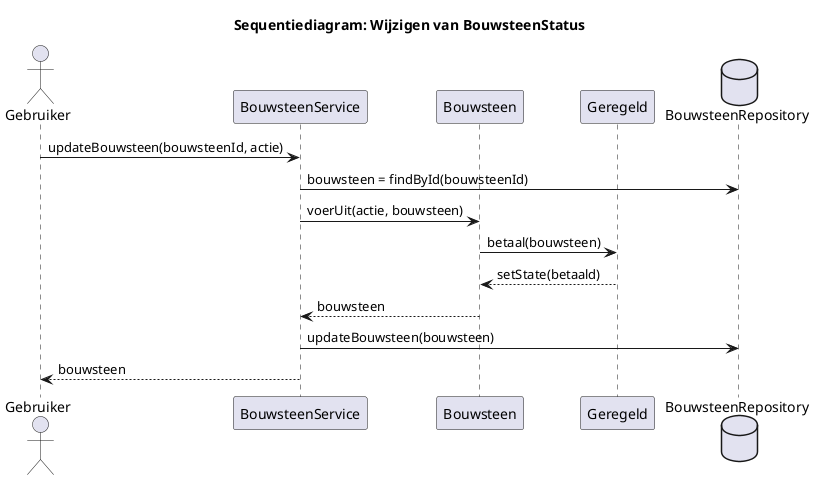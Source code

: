 @startuml
title Sequentiediagram: Wijzigen van BouwsteenStatus

actor Gebruiker
participant "BouwsteenService" as BsService
participant "Bouwsteen" as Bs
participant "Geregeld" as BSSgeregeld
database "BouwsteenRepository" as DB

Gebruiker -> BsService: updateBouwsteen(bouwsteenId, actie)
BsService -> DB: bouwsteen = findById(bouwsteenId)
BsService -> Bs: voerUit(actie, bouwsteen)
Bs -> BSSgeregeld: betaal(bouwsteen)
Bs <-- BSSgeregeld: setState(betaald)
Bs --> BsService: bouwsteen
BsService -> DB: updateBouwsteen(bouwsteen)
BsService --> Gebruiker: bouwsteen

@enduml
